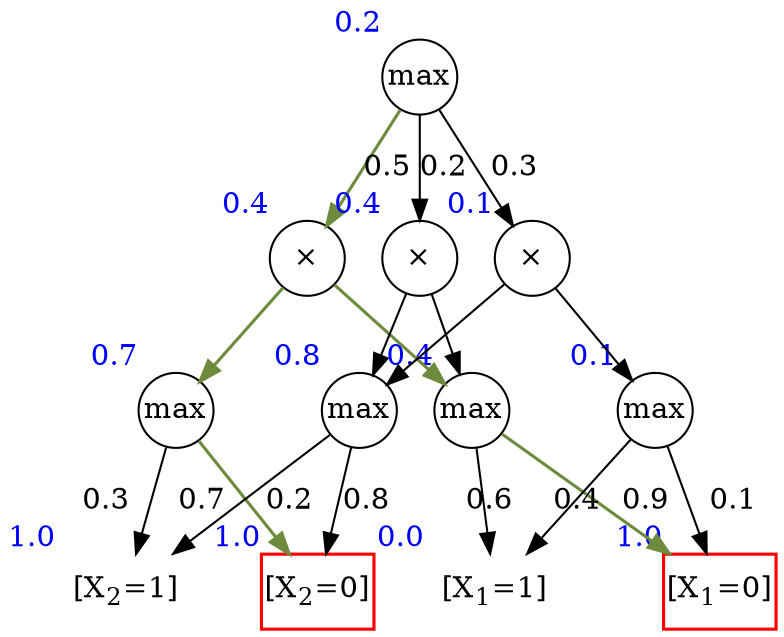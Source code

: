 digraph G {
  graph [ranksep="0.50"];
  node [shape=circle];
  root [label="max", shape=circle, xlabel=<<font color="blue">0.2</font>>, margin="0"];
  splines="false";
  subgraph L1 {
    P1 [label=<&times;>, xlabel=<<font color="blue">0.4</font>>, margin="0"];
    P2 [label=<&times;>, xlabel=<<font color="blue">0.4</font>>, margin="0"];
    P3 [label=<&times;>, xlabel=<<font color="blue">0.1</font>>, margin="0"];
  };
  root -> P1 [label="0.5", color="darkolivegreen4", penwidth="1.5"];
  root -> P2 [label="0.2"];
  root -> P3 [label="0.3"];
  subgraph L2 {
    S1 [label="max", xlabel=<<font color="blue">0.4</font>>, margin="0"];
    S2 [label="max", xlabel=<<font color="blue">0.1</font>>, margin="0"];
    S3 [label="max", xlabel=<<font color="blue">0.7</font>>, margin="0"];
    S4 [label="max", xlabel=<<font color="blue">0.8</font>>, margin="0"];
  };
  P1 -> {S1 S3} [color="darkolivegreen4", penwidth="1.5"];
  P2 -> {S1 S4};
  P3 -> {S2 S4};
  subgraph L3 {
    I1 [label=<[X<sub>1</sub>=1]>, shape=none, xlabel=<<font color="blue">0.0</font>>];
    I2 [label=<[X<sub>1</sub>=0]>, shape=box, xlabel=<<font color="blue">1.0</font>>, color="red", margin="0", penwidth="1.5"];
    I3 [label=<[X<sub>2</sub>=1]>, shape=none, xlabel=<<font color="blue">1.0</font>>];
    I4 [label=<[X<sub>2</sub>=0]>, shape=box, xlabel=<<font color="blue">1.0</font>>, color="red", margin="0", penwidth="1.5"];
  };
  S1 -> I1 [label="0.6"];
  S1 -> I2 [label="0.4", color="darkolivegreen4", penwidth="1.5"];
  S2 -> I1 [label="0.9"];
  S2 -> I2 [label="0.1"];
  S3 -> I3 [label="0.3"];
  S3 -> I4 [label="0.7", color="darkolivegreen4", penwidth="1.5"];
  S4 -> I3 [label="0.2"];
  S4 -> I4 [label="0.8"];
}

